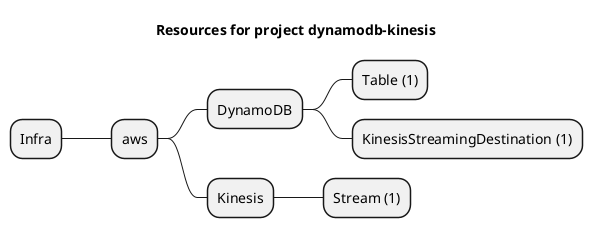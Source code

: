 @startmindmap
title Resources for project dynamodb-kinesis
skinparam monochrome true
+ Infra
++ aws
+++ DynamoDB
++++ Table (1)
++++ KinesisStreamingDestination (1)
+++ Kinesis
++++ Stream (1)
@endmindmap